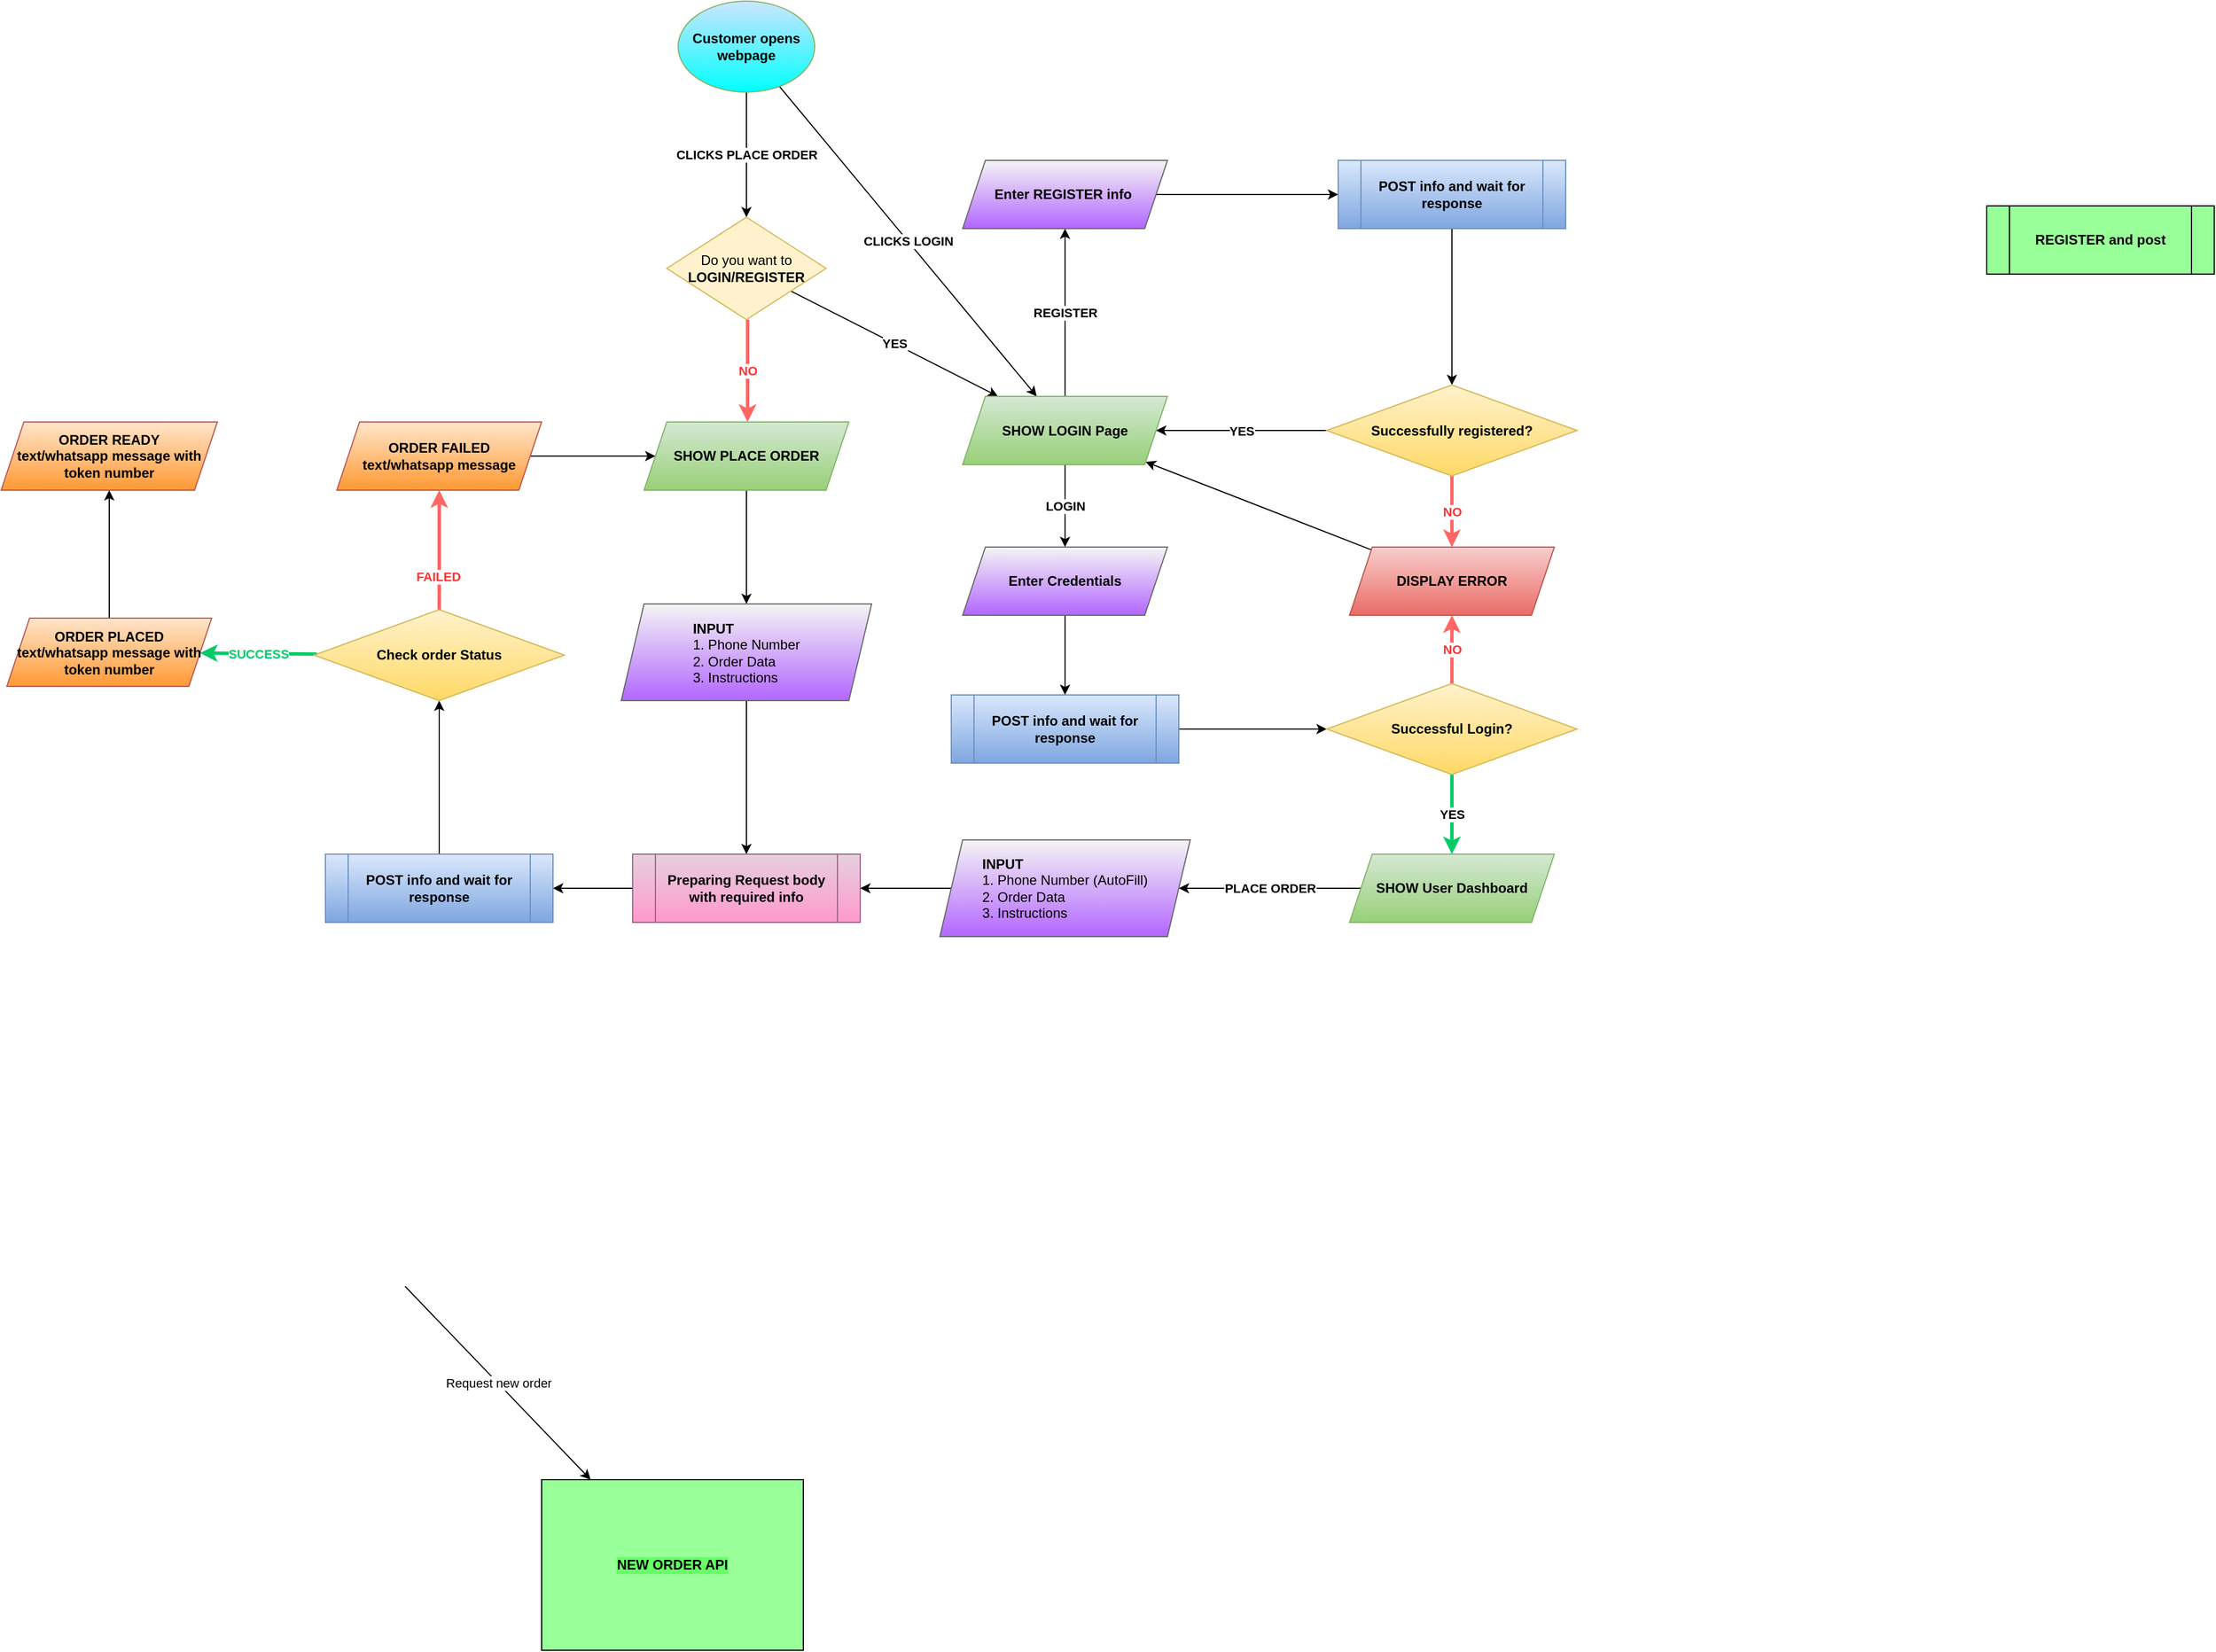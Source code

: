 <mxfile version="20.1.1" type="github">
  <diagram id="C5RBs43oDa-KdzZeNtuy" name="Page-1">
    <mxGraphModel dx="2500" dy="2134" grid="1" gridSize="10" guides="1" tooltips="1" connect="1" arrows="1" fold="1" page="1" pageScale="1" pageWidth="827" pageHeight="1169" math="0" shadow="0">
      <root>
        <mxCell id="WIyWlLk6GJQsqaUBKTNV-0" />
        <mxCell id="WIyWlLk6GJQsqaUBKTNV-1" parent="WIyWlLk6GJQsqaUBKTNV-0" />
        <mxCell id="2edAkVouW0L0a5yWlTD0-2" value="&lt;b&gt;CLICKS PLACE ORDER&lt;/b&gt;" style="rounded=0;orthogonalLoop=1;jettySize=auto;html=1;" parent="WIyWlLk6GJQsqaUBKTNV-1" source="2edAkVouW0L0a5yWlTD0-0" target="2edAkVouW0L0a5yWlTD0-1" edge="1">
          <mxGeometry relative="1" as="geometry" />
        </mxCell>
        <mxCell id="rCX9F-Vlkk9MKf0EUX4H-53" value="&lt;b&gt;CLICKS LOGIN&lt;/b&gt;" style="edgeStyle=none;rounded=0;orthogonalLoop=1;jettySize=auto;html=1;" edge="1" parent="WIyWlLk6GJQsqaUBKTNV-1" source="2edAkVouW0L0a5yWlTD0-0" target="rCX9F-Vlkk9MKf0EUX4H-58">
          <mxGeometry relative="1" as="geometry" />
        </mxCell>
        <mxCell id="2edAkVouW0L0a5yWlTD0-0" value="&lt;b&gt;Customer opens webpage&lt;/b&gt;" style="ellipse;whiteSpace=wrap;html=1;fillColor=#CCE5FF;gradientColor=#00FFFF;strokeColor=#82b366;" parent="WIyWlLk6GJQsqaUBKTNV-1" vertex="1">
          <mxGeometry x="330" y="-170" width="120" height="80" as="geometry" />
        </mxCell>
        <mxCell id="2edAkVouW0L0a5yWlTD0-6" value="&lt;b&gt;&lt;font color=&quot;#ff3333&quot;&gt;NO&lt;/font&gt;&lt;/b&gt;" style="rounded=0;orthogonalLoop=1;jettySize=auto;html=1;strokeColor=#FF6666;fontStyle=1;strokeWidth=3;" parent="WIyWlLk6GJQsqaUBKTNV-1" edge="1">
          <mxGeometry relative="1" as="geometry">
            <mxPoint x="391" y="110" as="sourcePoint" />
            <mxPoint x="391" y="200" as="targetPoint" />
          </mxGeometry>
        </mxCell>
        <mxCell id="rCX9F-Vlkk9MKf0EUX4H-11" value="&lt;b&gt;YES&lt;/b&gt;" style="edgeStyle=none;rounded=0;orthogonalLoop=1;jettySize=auto;html=1;" edge="1" parent="WIyWlLk6GJQsqaUBKTNV-1" source="2edAkVouW0L0a5yWlTD0-1" target="rCX9F-Vlkk9MKf0EUX4H-58">
          <mxGeometry relative="1" as="geometry" />
        </mxCell>
        <mxCell id="rCX9F-Vlkk9MKf0EUX4H-54" style="edgeStyle=none;rounded=0;orthogonalLoop=1;jettySize=auto;html=1;" edge="1" parent="WIyWlLk6GJQsqaUBKTNV-1" source="rCX9F-Vlkk9MKf0EUX4H-1" target="2edAkVouW0L0a5yWlTD0-5">
          <mxGeometry relative="1" as="geometry" />
        </mxCell>
        <mxCell id="2edAkVouW0L0a5yWlTD0-1" value="Do you want to &lt;b&gt;LOGIN/REGISTER&lt;/b&gt;" style="rhombus;whiteSpace=wrap;html=1;fillColor=#fff2cc;strokeColor=#d6b656;" parent="WIyWlLk6GJQsqaUBKTNV-1" vertex="1">
          <mxGeometry x="320" y="20" width="140" height="90" as="geometry" />
        </mxCell>
        <mxCell id="2edAkVouW0L0a5yWlTD0-10" value="Request new order" style="rounded=0;orthogonalLoop=1;jettySize=auto;html=1;" parent="WIyWlLk6GJQsqaUBKTNV-1" target="2edAkVouW0L0a5yWlTD0-7" edge="1">
          <mxGeometry relative="1" as="geometry">
            <mxPoint x="90" y="960" as="sourcePoint" />
          </mxGeometry>
        </mxCell>
        <mxCell id="2edAkVouW0L0a5yWlTD0-12" style="edgeStyle=none;rounded=0;orthogonalLoop=1;jettySize=auto;html=1;" parent="WIyWlLk6GJQsqaUBKTNV-1" source="rCX9F-Vlkk9MKf0EUX4H-43" target="2edAkVouW0L0a5yWlTD0-11" edge="1">
          <mxGeometry relative="1" as="geometry" />
        </mxCell>
        <mxCell id="rCX9F-Vlkk9MKf0EUX4H-44" style="edgeStyle=none;rounded=0;orthogonalLoop=1;jettySize=auto;html=1;" edge="1" parent="WIyWlLk6GJQsqaUBKTNV-1" source="2edAkVouW0L0a5yWlTD0-5" target="rCX9F-Vlkk9MKf0EUX4H-43">
          <mxGeometry relative="1" as="geometry" />
        </mxCell>
        <mxCell id="2edAkVouW0L0a5yWlTD0-5" value="&lt;div style=&quot;text-align: left;&quot;&gt;&lt;b style=&quot;background-color: initial;&quot;&gt;INPUT&lt;/b&gt;&lt;/div&gt;&lt;div style=&quot;text-align: left;&quot;&gt;&lt;span style=&quot;background-color: initial;&quot;&gt;1. Phone Number&lt;/span&gt;&lt;/div&gt;&lt;div style=&quot;text-align: left;&quot;&gt;&lt;span style=&quot;background-color: initial;&quot;&gt;2. Order Data&lt;/span&gt;&lt;/div&gt;&lt;div style=&quot;text-align: left;&quot;&gt;&lt;span style=&quot;background-color: initial;&quot;&gt;3. Instructions&lt;/span&gt;&lt;/div&gt;" style="shape=parallelogram;perimeter=parallelogramPerimeter;whiteSpace=wrap;html=1;fixedSize=1;fillColor=#f5f5f5;strokeColor=#666666;gradientColor=#B266FF;gradientDirection=south;" parent="WIyWlLk6GJQsqaUBKTNV-1" vertex="1">
          <mxGeometry x="280" y="360" width="220" height="85" as="geometry" />
        </mxCell>
        <mxCell id="2edAkVouW0L0a5yWlTD0-7" value="&lt;b&gt;NEW ORDER API&lt;/b&gt;" style="rounded=0;whiteSpace=wrap;html=1;labelBackgroundColor=#66FF66;fillColor=#99FF99;" parent="WIyWlLk6GJQsqaUBKTNV-1" vertex="1">
          <mxGeometry x="210" y="1130" width="230" height="150" as="geometry" />
        </mxCell>
        <mxCell id="2edAkVouW0L0a5yWlTD0-14" value="" style="edgeStyle=none;rounded=0;orthogonalLoop=1;jettySize=auto;html=1;" parent="WIyWlLk6GJQsqaUBKTNV-1" source="2edAkVouW0L0a5yWlTD0-11" target="2edAkVouW0L0a5yWlTD0-13" edge="1">
          <mxGeometry relative="1" as="geometry" />
        </mxCell>
        <mxCell id="2edAkVouW0L0a5yWlTD0-11" value="&lt;b&gt;POST info and wait for response&lt;/b&gt;" style="shape=process;whiteSpace=wrap;html=1;backgroundOutline=1;labelBackgroundColor=none;fillColor=#dae8fc;gradientColor=#7ea6e0;strokeColor=#6c8ebf;" parent="WIyWlLk6GJQsqaUBKTNV-1" vertex="1">
          <mxGeometry x="20" y="580" width="200" height="60" as="geometry" />
        </mxCell>
        <mxCell id="2edAkVouW0L0a5yWlTD0-16" value="&lt;b&gt;&lt;font color=&quot;#00cc66&quot;&gt;SUCCESS&lt;/font&gt;&lt;/b&gt;" style="edgeStyle=none;rounded=0;orthogonalLoop=1;jettySize=auto;html=1;strokeColor=#00CC66;fontStyle=1;strokeWidth=3;" parent="WIyWlLk6GJQsqaUBKTNV-1" source="2edAkVouW0L0a5yWlTD0-13" target="2edAkVouW0L0a5yWlTD0-15" edge="1">
          <mxGeometry relative="1" as="geometry" />
        </mxCell>
        <mxCell id="2edAkVouW0L0a5yWlTD0-18" value="" style="edgeStyle=none;rounded=0;orthogonalLoop=1;jettySize=auto;html=1;strokeColor=#FF6666;fontStyle=1;strokeWidth=3;" parent="WIyWlLk6GJQsqaUBKTNV-1" source="2edAkVouW0L0a5yWlTD0-13" target="rCX9F-Vlkk9MKf0EUX4H-49" edge="1">
          <mxGeometry relative="1" as="geometry">
            <mxPoint x="210" y="240" as="targetPoint" />
          </mxGeometry>
        </mxCell>
        <mxCell id="rCX9F-Vlkk9MKf0EUX4H-52" value="&lt;b&gt;&lt;font color=&quot;#ff3333&quot;&gt;FAILED&lt;/font&gt;&lt;/b&gt;" style="edgeLabel;html=1;align=center;verticalAlign=middle;resizable=0;points=[];" vertex="1" connectable="0" parent="2edAkVouW0L0a5yWlTD0-18">
          <mxGeometry x="-0.449" y="1" relative="1" as="geometry">
            <mxPoint as="offset" />
          </mxGeometry>
        </mxCell>
        <mxCell id="2edAkVouW0L0a5yWlTD0-13" value="&lt;b&gt;Check order Status&lt;/b&gt;" style="rhombus;whiteSpace=wrap;html=1;fillColor=#fff2cc;labelBackgroundColor=none;gradientColor=#ffd966;strokeColor=#d6b656;" parent="WIyWlLk6GJQsqaUBKTNV-1" vertex="1">
          <mxGeometry x="10" y="365" width="220" height="80" as="geometry" />
        </mxCell>
        <mxCell id="rCX9F-Vlkk9MKf0EUX4H-9" style="edgeStyle=none;rounded=0;orthogonalLoop=1;jettySize=auto;html=1;" edge="1" parent="WIyWlLk6GJQsqaUBKTNV-1" source="2edAkVouW0L0a5yWlTD0-15" target="rCX9F-Vlkk9MKf0EUX4H-6">
          <mxGeometry relative="1" as="geometry" />
        </mxCell>
        <mxCell id="2edAkVouW0L0a5yWlTD0-15" value="&lt;b&gt;ORDER PLACED text/whatsapp message with token number&lt;/b&gt;" style="shape=parallelogram;perimeter=parallelogramPerimeter;whiteSpace=wrap;html=1;fixedSize=1;fillColor=#FFE6CC;labelBackgroundColor=none;gradientColor=#FF9933;strokeColor=#b85450;" parent="WIyWlLk6GJQsqaUBKTNV-1" vertex="1">
          <mxGeometry x="-260" y="372.5" width="180" height="60" as="geometry" />
        </mxCell>
        <mxCell id="rCX9F-Vlkk9MKf0EUX4H-1" value="&lt;b&gt;SHOW PLACE ORDER&lt;/b&gt;" style="shape=parallelogram;perimeter=parallelogramPerimeter;whiteSpace=wrap;html=1;fixedSize=1;fillColor=#d5e8d4;labelBackgroundColor=none;gradientColor=#97d077;strokeColor=#82b366;" vertex="1" parent="WIyWlLk6GJQsqaUBKTNV-1">
          <mxGeometry x="300" y="200" width="180" height="60" as="geometry" />
        </mxCell>
        <mxCell id="rCX9F-Vlkk9MKf0EUX4H-6" value="&lt;b&gt;ORDER READY&lt;br&gt;text/whatsapp message with token number&lt;/b&gt;" style="shape=parallelogram;perimeter=parallelogramPerimeter;whiteSpace=wrap;html=1;fixedSize=1;fillColor=#FFE6CC;labelBackgroundColor=none;gradientColor=#FF9933;strokeColor=#b85450;" vertex="1" parent="WIyWlLk6GJQsqaUBKTNV-1">
          <mxGeometry x="-265" y="200" width="190" height="60" as="geometry" />
        </mxCell>
        <mxCell id="rCX9F-Vlkk9MKf0EUX4H-14" value="&lt;b&gt;REGISTER&lt;/b&gt;" style="edgeStyle=none;rounded=0;orthogonalLoop=1;jettySize=auto;html=1;" edge="1" parent="WIyWlLk6GJQsqaUBKTNV-1" source="rCX9F-Vlkk9MKf0EUX4H-58" target="rCX9F-Vlkk9MKf0EUX4H-31">
          <mxGeometry relative="1" as="geometry" />
        </mxCell>
        <mxCell id="rCX9F-Vlkk9MKf0EUX4H-33" value="&lt;b&gt;LOGIN&lt;/b&gt;" style="edgeStyle=none;rounded=0;orthogonalLoop=1;jettySize=auto;html=1;" edge="1" parent="WIyWlLk6GJQsqaUBKTNV-1" source="rCX9F-Vlkk9MKf0EUX4H-58" target="rCX9F-Vlkk9MKf0EUX4H-29">
          <mxGeometry relative="1" as="geometry" />
        </mxCell>
        <mxCell id="rCX9F-Vlkk9MKf0EUX4H-22" style="edgeStyle=none;rounded=0;orthogonalLoop=1;jettySize=auto;html=1;" edge="1" parent="WIyWlLk6GJQsqaUBKTNV-1" source="rCX9F-Vlkk9MKf0EUX4H-16" target="rCX9F-Vlkk9MKf0EUX4H-21">
          <mxGeometry relative="1" as="geometry" />
        </mxCell>
        <mxCell id="rCX9F-Vlkk9MKf0EUX4H-16" value="&lt;b&gt;POST info and wait for response&lt;/b&gt;" style="shape=process;whiteSpace=wrap;html=1;backgroundOutline=1;labelBackgroundColor=none;fillColor=#dae8fc;gradientColor=#7ea6e0;strokeColor=#6c8ebf;" vertex="1" parent="WIyWlLk6GJQsqaUBKTNV-1">
          <mxGeometry x="910" y="-30" width="200" height="60" as="geometry" />
        </mxCell>
        <mxCell id="rCX9F-Vlkk9MKf0EUX4H-20" value="&lt;b&gt;REGISTER and post&lt;/b&gt;" style="shape=process;whiteSpace=wrap;html=1;backgroundOutline=1;labelBackgroundColor=none;fillColor=#99FF99;" vertex="1" parent="WIyWlLk6GJQsqaUBKTNV-1">
          <mxGeometry x="1480" y="10" width="200" height="60" as="geometry" />
        </mxCell>
        <mxCell id="rCX9F-Vlkk9MKf0EUX4H-23" value="&lt;b&gt;YES&lt;/b&gt;" style="edgeStyle=none;rounded=0;orthogonalLoop=1;jettySize=auto;html=1;" edge="1" parent="WIyWlLk6GJQsqaUBKTNV-1" source="rCX9F-Vlkk9MKf0EUX4H-21" target="rCX9F-Vlkk9MKf0EUX4H-58">
          <mxGeometry relative="1" as="geometry" />
        </mxCell>
        <mxCell id="rCX9F-Vlkk9MKf0EUX4H-26" value="&lt;font color=&quot;#ff3333&quot;&gt;NO&lt;/font&gt;" style="edgeStyle=none;rounded=0;orthogonalLoop=1;jettySize=auto;html=1;fontStyle=1;strokeColor=#FF6666;strokeWidth=3;" edge="1" parent="WIyWlLk6GJQsqaUBKTNV-1" source="rCX9F-Vlkk9MKf0EUX4H-21" target="rCX9F-Vlkk9MKf0EUX4H-25">
          <mxGeometry relative="1" as="geometry" />
        </mxCell>
        <mxCell id="rCX9F-Vlkk9MKf0EUX4H-21" value="&lt;b&gt;Successfully registered?&lt;/b&gt;" style="rhombus;whiteSpace=wrap;html=1;fillColor=#fff2cc;labelBackgroundColor=none;gradientColor=#ffd966;strokeColor=#d6b656;" vertex="1" parent="WIyWlLk6GJQsqaUBKTNV-1">
          <mxGeometry x="900" y="167.5" width="220" height="80" as="geometry" />
        </mxCell>
        <mxCell id="rCX9F-Vlkk9MKf0EUX4H-28" style="edgeStyle=none;rounded=0;orthogonalLoop=1;jettySize=auto;html=1;" edge="1" parent="WIyWlLk6GJQsqaUBKTNV-1" source="rCX9F-Vlkk9MKf0EUX4H-25" target="rCX9F-Vlkk9MKf0EUX4H-58">
          <mxGeometry relative="1" as="geometry" />
        </mxCell>
        <mxCell id="rCX9F-Vlkk9MKf0EUX4H-25" value="&lt;b&gt;DISPLAY ERROR&lt;/b&gt;" style="shape=parallelogram;perimeter=parallelogramPerimeter;whiteSpace=wrap;html=1;fixedSize=1;fillColor=#f8cecc;labelBackgroundColor=none;strokeColor=#b85450;gradientColor=#ea6b66;" vertex="1" parent="WIyWlLk6GJQsqaUBKTNV-1">
          <mxGeometry x="920" y="310" width="180" height="60" as="geometry" />
        </mxCell>
        <mxCell id="rCX9F-Vlkk9MKf0EUX4H-39" style="edgeStyle=none;rounded=0;orthogonalLoop=1;jettySize=auto;html=1;" edge="1" parent="WIyWlLk6GJQsqaUBKTNV-1" source="rCX9F-Vlkk9MKf0EUX4H-29" target="rCX9F-Vlkk9MKf0EUX4H-36">
          <mxGeometry relative="1" as="geometry" />
        </mxCell>
        <mxCell id="rCX9F-Vlkk9MKf0EUX4H-29" value="&lt;b&gt;Enter Credentials&lt;/b&gt;" style="shape=parallelogram;perimeter=parallelogramPerimeter;whiteSpace=wrap;html=1;fixedSize=1;labelBackgroundColor=none;fillColor=#f5f5f5;strokeColor=#666666;gradientColor=#B266FF;gradientDirection=south;" vertex="1" parent="WIyWlLk6GJQsqaUBKTNV-1">
          <mxGeometry x="580" y="310" width="180" height="60" as="geometry" />
        </mxCell>
        <mxCell id="rCX9F-Vlkk9MKf0EUX4H-32" style="edgeStyle=none;rounded=0;orthogonalLoop=1;jettySize=auto;html=1;" edge="1" parent="WIyWlLk6GJQsqaUBKTNV-1" source="rCX9F-Vlkk9MKf0EUX4H-31" target="rCX9F-Vlkk9MKf0EUX4H-16">
          <mxGeometry relative="1" as="geometry" />
        </mxCell>
        <mxCell id="rCX9F-Vlkk9MKf0EUX4H-31" value="&lt;b&gt;Enter REGISTER info&amp;nbsp;&lt;/b&gt;" style="shape=parallelogram;perimeter=parallelogramPerimeter;whiteSpace=wrap;html=1;fixedSize=1;labelBackgroundColor=none;fillColor=#f5f5f5;strokeColor=#666666;gradientColor=#B266FF;gradientDirection=south;" vertex="1" parent="WIyWlLk6GJQsqaUBKTNV-1">
          <mxGeometry x="580" y="-30" width="180" height="60" as="geometry" />
        </mxCell>
        <mxCell id="rCX9F-Vlkk9MKf0EUX4H-40" value="&lt;font color=&quot;#ff3333&quot;&gt;NO&lt;/font&gt;" style="edgeStyle=none;rounded=0;orthogonalLoop=1;jettySize=auto;html=1;strokeColor=#FF6666;fontStyle=1;strokeWidth=3;" edge="1" parent="WIyWlLk6GJQsqaUBKTNV-1" source="rCX9F-Vlkk9MKf0EUX4H-38" target="rCX9F-Vlkk9MKf0EUX4H-25">
          <mxGeometry relative="1" as="geometry" />
        </mxCell>
        <mxCell id="rCX9F-Vlkk9MKf0EUX4H-46" value="&lt;b&gt;PLACE ORDER&lt;/b&gt;" style="edgeStyle=none;rounded=0;orthogonalLoop=1;jettySize=auto;html=1;" edge="1" parent="WIyWlLk6GJQsqaUBKTNV-1" source="rCX9F-Vlkk9MKf0EUX4H-34" target="rCX9F-Vlkk9MKf0EUX4H-45">
          <mxGeometry relative="1" as="geometry" />
        </mxCell>
        <mxCell id="rCX9F-Vlkk9MKf0EUX4H-34" value="&lt;b&gt;SHOW User Dashboard&lt;/b&gt;" style="shape=parallelogram;perimeter=parallelogramPerimeter;whiteSpace=wrap;html=1;fixedSize=1;fillColor=#d5e8d4;labelBackgroundColor=none;strokeColor=#82b366;gradientColor=#97d077;" vertex="1" parent="WIyWlLk6GJQsqaUBKTNV-1">
          <mxGeometry x="920" y="580" width="180" height="60" as="geometry" />
        </mxCell>
        <mxCell id="rCX9F-Vlkk9MKf0EUX4H-35" style="edgeStyle=none;rounded=0;orthogonalLoop=1;jettySize=auto;html=1;" edge="1" parent="WIyWlLk6GJQsqaUBKTNV-1" source="rCX9F-Vlkk9MKf0EUX4H-36" target="rCX9F-Vlkk9MKf0EUX4H-38">
          <mxGeometry relative="1" as="geometry" />
        </mxCell>
        <mxCell id="rCX9F-Vlkk9MKf0EUX4H-36" value="&lt;b&gt;POST info and wait for response&lt;/b&gt;" style="shape=process;whiteSpace=wrap;html=1;backgroundOutline=1;labelBackgroundColor=none;fillColor=#dae8fc;gradientColor=#7ea6e0;strokeColor=#6c8ebf;" vertex="1" parent="WIyWlLk6GJQsqaUBKTNV-1">
          <mxGeometry x="570" y="440" width="200" height="60" as="geometry" />
        </mxCell>
        <mxCell id="rCX9F-Vlkk9MKf0EUX4H-37" value="&lt;b&gt;YES&lt;/b&gt;" style="edgeStyle=none;rounded=0;orthogonalLoop=1;jettySize=auto;html=1;strokeColor=#00CC66;fontStyle=1;strokeWidth=3;" edge="1" parent="WIyWlLk6GJQsqaUBKTNV-1" source="rCX9F-Vlkk9MKf0EUX4H-38" target="rCX9F-Vlkk9MKf0EUX4H-34">
          <mxGeometry relative="1" as="geometry">
            <mxPoint x="600" y="610.179" as="targetPoint" />
          </mxGeometry>
        </mxCell>
        <mxCell id="rCX9F-Vlkk9MKf0EUX4H-38" value="&lt;b&gt;Successful Login?&lt;/b&gt;" style="rhombus;whiteSpace=wrap;html=1;fillColor=#fff2cc;labelBackgroundColor=none;gradientColor=#ffd966;strokeColor=#d6b656;" vertex="1" parent="WIyWlLk6GJQsqaUBKTNV-1">
          <mxGeometry x="900" y="430" width="220" height="80" as="geometry" />
        </mxCell>
        <mxCell id="rCX9F-Vlkk9MKf0EUX4H-43" value="&lt;b&gt;Preparing Request body with required info&lt;/b&gt;" style="shape=process;whiteSpace=wrap;html=1;backgroundOutline=1;labelBackgroundColor=none;fillColor=#e6d0de;gradientColor=#FF99CC;strokeColor=#996185;" vertex="1" parent="WIyWlLk6GJQsqaUBKTNV-1">
          <mxGeometry x="290" y="580" width="200" height="60" as="geometry" />
        </mxCell>
        <mxCell id="rCX9F-Vlkk9MKf0EUX4H-47" style="edgeStyle=none;rounded=0;orthogonalLoop=1;jettySize=auto;html=1;" edge="1" parent="WIyWlLk6GJQsqaUBKTNV-1" source="rCX9F-Vlkk9MKf0EUX4H-45" target="rCX9F-Vlkk9MKf0EUX4H-43">
          <mxGeometry relative="1" as="geometry" />
        </mxCell>
        <mxCell id="rCX9F-Vlkk9MKf0EUX4H-45" value="&lt;div style=&quot;text-align: left;&quot;&gt;&lt;div&gt;&lt;b style=&quot;background-color: initial;&quot;&gt;INPUT&lt;/b&gt;&lt;/div&gt;&lt;div&gt;&lt;span style=&quot;background-color: initial;&quot;&gt;1. Phone Number (AutoFill)&lt;/span&gt;&lt;/div&gt;&lt;div&gt;&lt;span style=&quot;background-color: initial;&quot;&gt;2. Order Data&lt;/span&gt;&lt;/div&gt;&lt;div&gt;&lt;span style=&quot;background-color: initial;&quot;&gt;3. Instructions&lt;/span&gt;&lt;/div&gt;&lt;/div&gt;" style="shape=parallelogram;perimeter=parallelogramPerimeter;whiteSpace=wrap;html=1;fixedSize=1;fillColor=#f5f5f5;strokeColor=#666666;gradientColor=#B266FF;gradientDirection=south;" vertex="1" parent="WIyWlLk6GJQsqaUBKTNV-1">
          <mxGeometry x="560" y="567.5" width="220" height="85" as="geometry" />
        </mxCell>
        <mxCell id="rCX9F-Vlkk9MKf0EUX4H-51" style="edgeStyle=none;rounded=0;orthogonalLoop=1;jettySize=auto;html=1;" edge="1" parent="WIyWlLk6GJQsqaUBKTNV-1" source="rCX9F-Vlkk9MKf0EUX4H-49" target="rCX9F-Vlkk9MKf0EUX4H-1">
          <mxGeometry relative="1" as="geometry" />
        </mxCell>
        <mxCell id="rCX9F-Vlkk9MKf0EUX4H-49" value="&lt;b&gt;ORDER FAILED &lt;br&gt;text/whatsapp message&lt;/b&gt;" style="shape=parallelogram;perimeter=parallelogramPerimeter;whiteSpace=wrap;html=1;fixedSize=1;fillColor=#FFE6CC;labelBackgroundColor=none;gradientColor=#FF9933;strokeColor=#b85450;" vertex="1" parent="WIyWlLk6GJQsqaUBKTNV-1">
          <mxGeometry x="30" y="200" width="180" height="60" as="geometry" />
        </mxCell>
        <mxCell id="rCX9F-Vlkk9MKf0EUX4H-58" value="&lt;b&gt;SHOW LOGIN Page&lt;/b&gt;" style="shape=parallelogram;perimeter=parallelogramPerimeter;whiteSpace=wrap;html=1;fixedSize=1;fillColor=#d5e8d4;labelBackgroundColor=none;gradientColor=#97d077;strokeColor=#82b366;" vertex="1" parent="WIyWlLk6GJQsqaUBKTNV-1">
          <mxGeometry x="580" y="177.5" width="180" height="60" as="geometry" />
        </mxCell>
      </root>
    </mxGraphModel>
  </diagram>
</mxfile>
